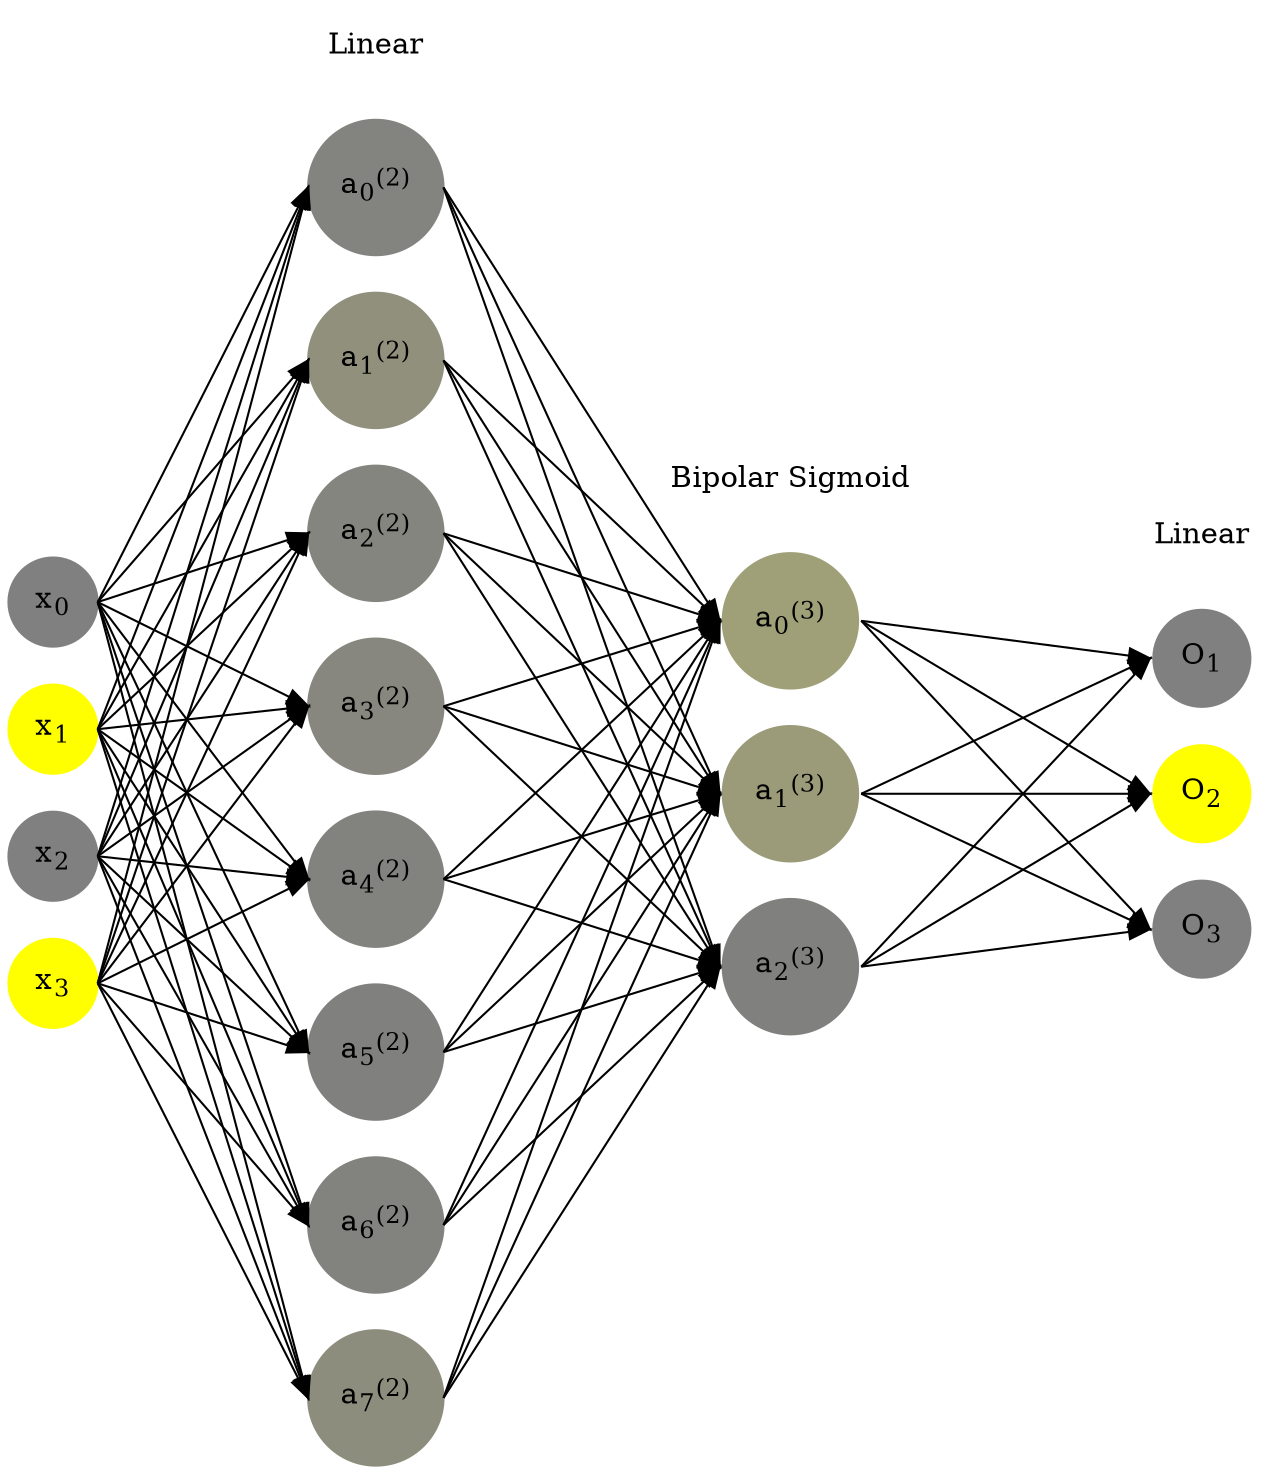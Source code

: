 digraph G {
	rankdir = LR;
	splines=false;
	edge[style=invis];
	ranksep= 1.4;
	{
	node [shape=circle, color="0.1667, 0.0, 0.5", style=filled, fillcolor="0.1667, 0.0, 0.5"];
	x0 [label=<x<sub>0</sub>>];
	}
	{
	node [shape=circle, color="0.1667, 1.0, 1.0", style=filled, fillcolor="0.1667, 1.0, 1.0"];
	x1 [label=<x<sub>1</sub>>];
	}
	{
	node [shape=circle, color="0.1667, 0.0, 0.5", style=filled, fillcolor="0.1667, 0.0, 0.5"];
	x2 [label=<x<sub>2</sub>>];
	}
	{
	node [shape=circle, color="0.1667, 1.0, 1.0", style=filled, fillcolor="0.1667, 1.0, 1.0"];
	x3 [label=<x<sub>3</sub>>];
	}
	{
	node [shape=circle, color="0.1667, 0.030777, 0.515388", style=filled, fillcolor="0.1667, 0.030777, 0.515388"];
	a02 [label=<a<sub>0</sub><sup>(2)</sup>>];
	}
	{
	node [shape=circle, color="0.1667, 0.128254, 0.564127", style=filled, fillcolor="0.1667, 0.128254, 0.564127"];
	a12 [label=<a<sub>1</sub><sup>(2)</sup>>];
	}
	{
	node [shape=circle, color="0.1667, 0.040876, 0.520438", style=filled, fillcolor="0.1667, 0.040876, 0.520438"];
	a22 [label=<a<sub>2</sub><sup>(2)</sup>>];
	}
	{
	node [shape=circle, color="0.1667, 0.055604, 0.527802", style=filled, fillcolor="0.1667, 0.055604, 0.527802"];
	a32 [label=<a<sub>3</sub><sup>(2)</sup>>];
	}
	{
	node [shape=circle, color="0.1667, 0.017529, 0.508764", style=filled, fillcolor="0.1667, 0.017529, 0.508764"];
	a42 [label=<a<sub>4</sub><sup>(2)</sup>>];
	}
	{
	node [shape=circle, color="0.1667, 0.006935, 0.503468", style=filled, fillcolor="0.1667, 0.006935, 0.503468"];
	a52 [label=<a<sub>5</sub><sup>(2)</sup>>];
	}
	{
	node [shape=circle, color="0.1667, 0.023146, 0.511573", style=filled, fillcolor="0.1667, 0.023146, 0.511573"];
	a62 [label=<a<sub>6</sub><sup>(2)</sup>>];
	}
	{
	node [shape=circle, color="0.1667, 0.107728, 0.553864", style=filled, fillcolor="0.1667, 0.107728, 0.553864"];
	a72 [label=<a<sub>7</sub><sup>(2)</sup>>];
	}
	{
	node [shape=circle, color="0.1667, 0.246654, 0.623327", style=filled, fillcolor="0.1667, 0.246654, 0.623327"];
	a03 [label=<a<sub>0</sub><sup>(3)</sup>>];
	}
	{
	node [shape=circle, color="0.1667, 0.212772, 0.606386", style=filled, fillcolor="0.1667, 0.212772, 0.606386"];
	a13 [label=<a<sub>1</sub><sup>(3)</sup>>];
	}
	{
	node [shape=circle, color="0.1667, 0.000404, 0.500202", style=filled, fillcolor="0.1667, 0.000404, 0.500202"];
	a23 [label=<a<sub>2</sub><sup>(3)</sup>>];
	}
	{
	node [shape=circle, color="0.1667, 0.0, 0.5", style=filled, fillcolor="0.1667, 0.0, 0.5"];
	O1 [label=<O<sub>1</sub>>];
	}
	{
	node [shape=circle, color="0.1667, 1.0, 1.0", style=filled, fillcolor="0.1667, 1.0, 1.0"];
	O2 [label=<O<sub>2</sub>>];
	}
	{
	node [shape=circle, color="0.1667, 0.0, 0.5", style=filled, fillcolor="0.1667, 0.0, 0.5"];
	O3 [label=<O<sub>3</sub>>];
	}
	{
	rank=same;
	x0->x1->x2->x3;
	}
	{
	rank=same;
	a02->a12->a22->a32->a42->a52->a62->a72;
	}
	{
	rank=same;
	a03->a13->a23;
	}
	{
	rank=same;
	O1->O2->O3;
	}
	l1 [shape=plaintext,label="Linear"];
	l1->a02;
	{rank=same; l1;a02};
	l2 [shape=plaintext,label="Bipolar Sigmoid"];
	l2->a03;
	{rank=same; l2;a03};
	l3 [shape=plaintext,label="Linear"];
	l3->O1;
	{rank=same; l3;O1};
edge[style=solid, tailport=e, headport=w];
	{x0;x1;x2;x3} -> {a02;a12;a22;a32;a42;a52;a62;a72};
	{a02;a12;a22;a32;a42;a52;a62;a72} -> {a03;a13;a23};
	{a03;a13;a23} -> {O1,O2,O3};
}